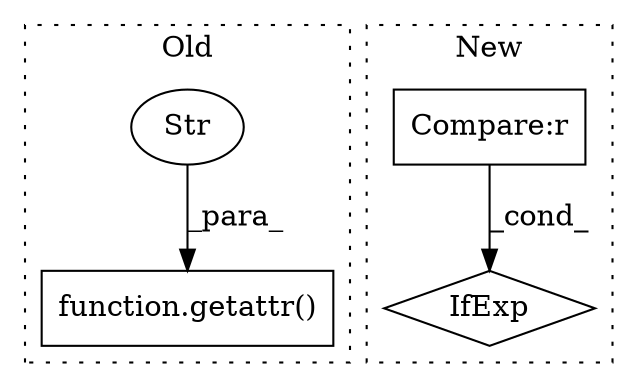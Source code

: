 digraph G {
subgraph cluster0 {
1 [label="function.getattr()" a="75" s="1899,1944" l="8,1" shape="box"];
3 [label="Str" a="66" s="1923" l="17" shape="ellipse"];
label = "Old";
style="dotted";
}
subgraph cluster1 {
2 [label="IfExp" a="51" s="3109,3133" l="4,6" shape="diamond"];
4 [label="Compare:r" a="40" s="3113" l="20" shape="box"];
label = "New";
style="dotted";
}
3 -> 1 [label="_para_"];
4 -> 2 [label="_cond_"];
}